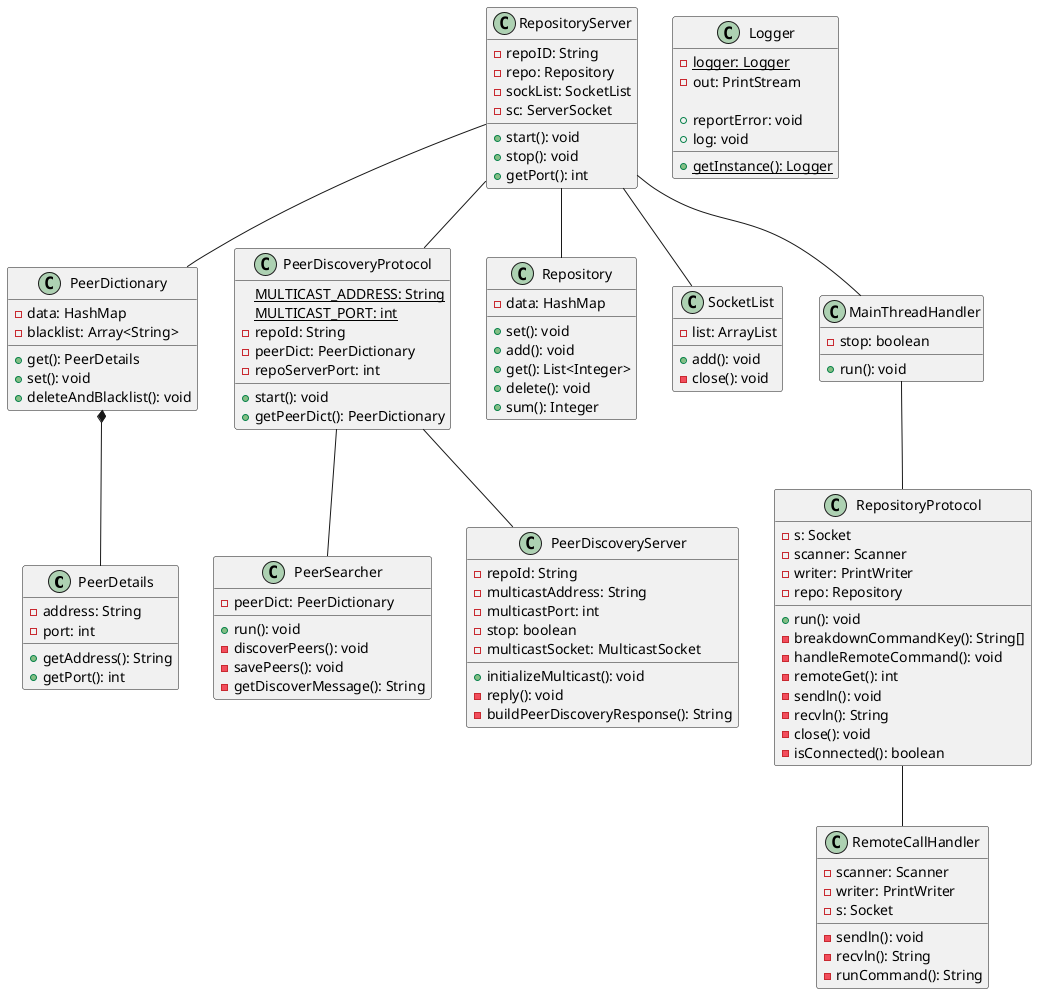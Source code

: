 @startuml
class PeerDetails {
    - address: String
    - port: int
    
    + getAddress(): String
    + getPort(): int
}

class PeerDictionary {
    - data: HashMap
    - blacklist: Array<String>

    + get(): PeerDetails
    + set(): void
    + deleteAndBlacklist(): void
}

PeerDictionary *-- PeerDetails

class PeerSearcher {
    - peerDict: PeerDictionary

    + run(): void
    - discoverPeers(): void
    - savePeers(): void
    - getDiscoverMessage(): String
}

class PeerDiscoveryServer {
    - repoId: String
    - multicastAddress: String
    - multicastPort: int
    ' TODO: Need this?
    - stop: boolean
    - multicastSocket: MulticastSocket
    
    + initializeMulticast(): void
    - reply(): void
    - buildPeerDiscoveryResponse(): String
}

class PeerDiscoveryProtocol {
    {static} MULTICAST_ADDRESS: String
    {static} MULTICAST_PORT: int
    - repoId: String
    - peerDict: PeerDictionary
    - repoServerPort: int

    + start(): void
    + getPeerDict(): PeerDictionary
}

PeerDiscoveryProtocol -- PeerDiscoveryServer
PeerDiscoveryProtocol -- PeerSearcher

class Repository {
    - data: HashMap

    + set(): void
    + add(): void
    + get(): List<Integer>
    + delete(): void
    + sum(): Integer
}

class SocketList {
    - list: ArrayList

    + add(): void
    ' TODO: Need this?
    - close(): void
}

class RepositoryProtocol {
    - s: Socket
    - scanner: Scanner
    - writer: PrintWriter
    - repo: Repository

    + run(): void
    - breakdownCommandKey(): String[]
    - handleRemoteCommand(): void
    - remoteGet(): int
    - sendln(): void
    - recvln(): String
    - close(): void
    - isConnected(): boolean
}

class RemoteCallHandler {
    - scanner: Scanner
    - writer: PrintWriter
    - s: Socket

    - sendln(): void
    - recvln(): String
    - runCommand(): String
}

RepositoryProtocol -- RemoteCallHandler

class MainThreadHandler {
    - stop: boolean
    + run(): void
}

MainThreadHandler -- RepositoryProtocol

class RepositoryServer {
    - repoID: String
    - repo: Repository
    - sockList: SocketList
    - sc: ServerSocket
 
    + start(): void
    ' TODO: Check if this is still necessary
    + stop(): void
    + getPort(): int
}

RepositoryServer -- PeerDiscoveryProtocol
RepositoryServer -- PeerDictionary
RepositoryServer -- Repository
RepositoryServer -- SocketList
RepositoryServer -- MainThreadHandler

class Logger {
    - {static} logger: Logger
    - out: PrintStream

    + {static} getInstance(): Logger
    + reportError: void
    + log: void
}

@enduml

